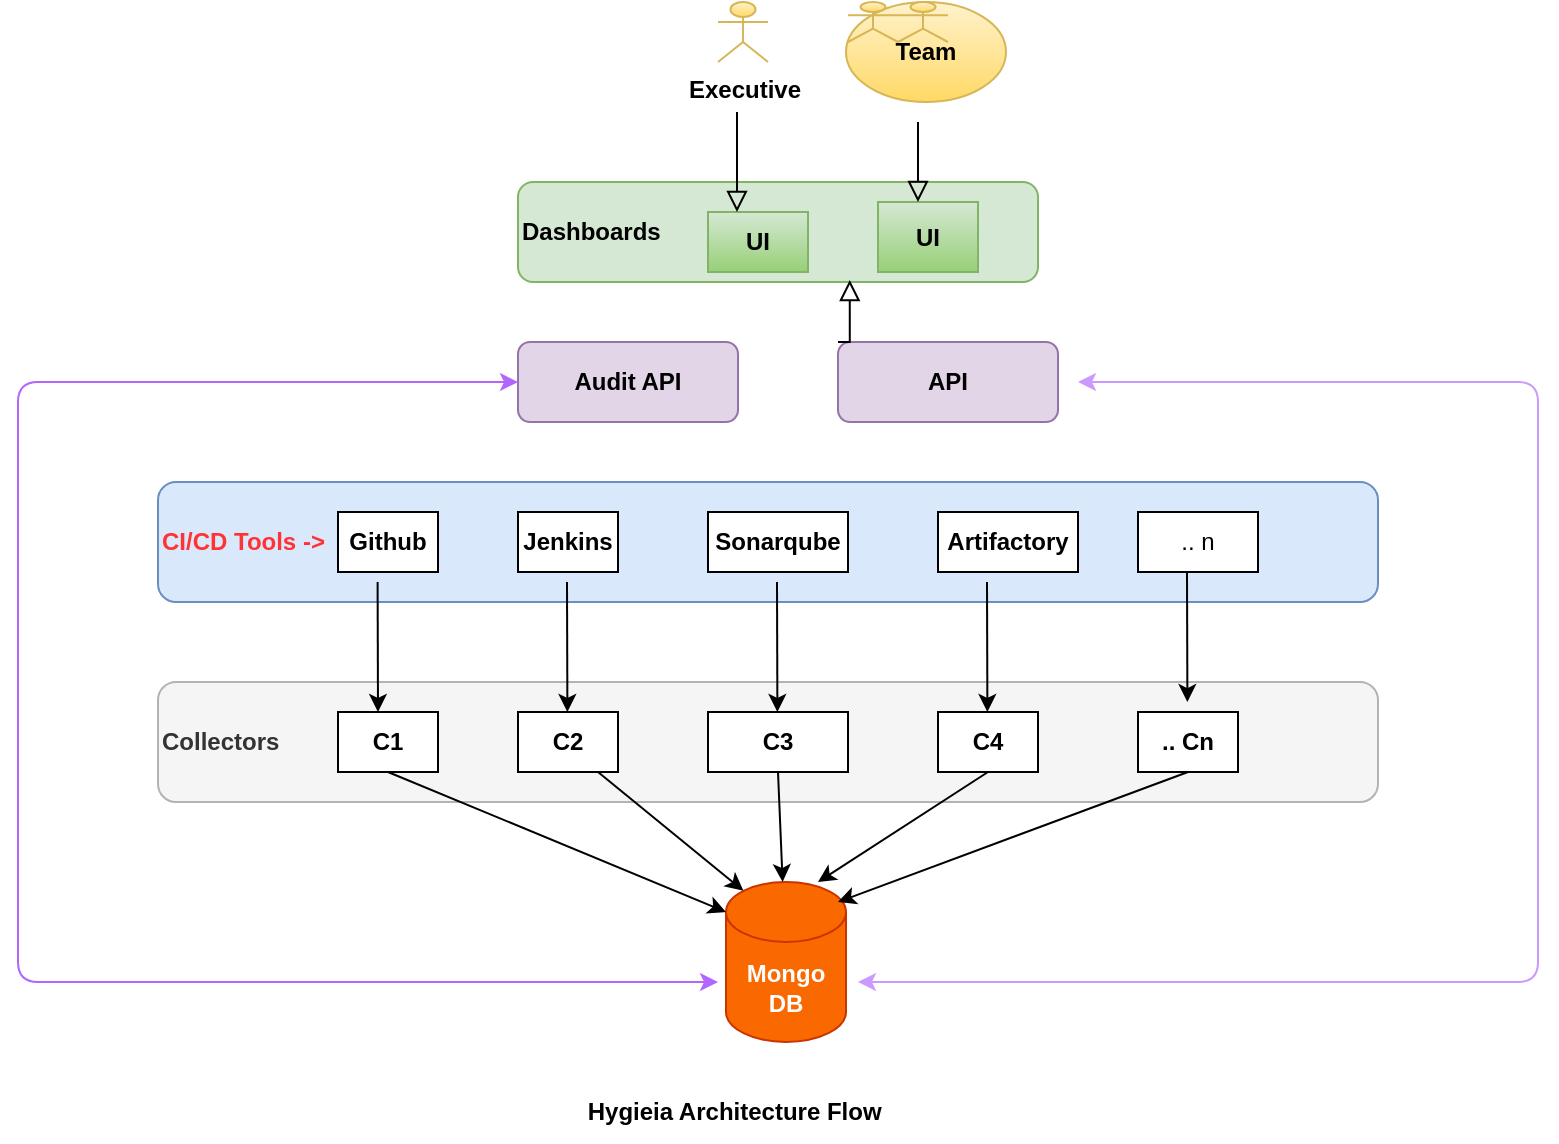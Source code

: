 <mxfile version="14.3.2" type="github">
  <diagram id="C5RBs43oDa-KdzZeNtuy" name="Page-1">
    <mxGraphModel dx="919" dy="614" grid="1" gridSize="10" guides="1" tooltips="1" connect="1" arrows="1" fold="1" page="1" pageScale="1" pageWidth="827" pageHeight="1169" math="0" shadow="0">
      <root>
        <mxCell id="WIyWlLk6GJQsqaUBKTNV-0" />
        <mxCell id="WIyWlLk6GJQsqaUBKTNV-1" parent="WIyWlLk6GJQsqaUBKTNV-0" />
        <mxCell id="VYM7CoJNfjb9k-UQckY3-0" value="Team" style="ellipse;whiteSpace=wrap;html=1;fontStyle=1;fillColor=#fff2cc;strokeColor=#d6b656;gradientColor=#ffd966;" vertex="1" parent="WIyWlLk6GJQsqaUBKTNV-1">
          <mxGeometry x="444" y="20" width="80" height="50" as="geometry" />
        </mxCell>
        <mxCell id="VYM7CoJNfjb9k-UQckY3-1" value="Dashboards" style="whiteSpace=wrap;html=1;rounded=1;shadow=0;strokeWidth=1;glass=0;fillColor=#d5e8d4;strokeColor=#82b366;fontStyle=1;align=left;" vertex="1" parent="WIyWlLk6GJQsqaUBKTNV-1">
          <mxGeometry x="280" y="110" width="260" height="50" as="geometry" />
        </mxCell>
        <mxCell id="VYM7CoJNfjb9k-UQckY3-3" value="&lt;b&gt;&lt;font color=&quot;#ff3333&quot;&gt;CI/CD Tools -&amp;gt;&lt;/font&gt;&lt;/b&gt;" style="whiteSpace=wrap;html=1;rounded=1;shadow=0;strokeWidth=1;glass=0;align=left;fillColor=#dae8fc;strokeColor=#6c8ebf;" vertex="1" parent="WIyWlLk6GJQsqaUBKTNV-1">
          <mxGeometry x="100" y="260" width="610" height="60" as="geometry" />
        </mxCell>
        <mxCell id="VYM7CoJNfjb9k-UQckY3-6" value="Github" style="rounded=0;whiteSpace=wrap;html=1;fontStyle=1" vertex="1" parent="WIyWlLk6GJQsqaUBKTNV-1">
          <mxGeometry x="190" y="275" width="50" height="30" as="geometry" />
        </mxCell>
        <mxCell id="VYM7CoJNfjb9k-UQckY3-7" value="Jenkins" style="rounded=0;whiteSpace=wrap;html=1;fontStyle=1" vertex="1" parent="WIyWlLk6GJQsqaUBKTNV-1">
          <mxGeometry x="280" y="275" width="50" height="30" as="geometry" />
        </mxCell>
        <mxCell id="VYM7CoJNfjb9k-UQckY3-8" value="Sonarqube" style="rounded=0;whiteSpace=wrap;html=1;fontStyle=1" vertex="1" parent="WIyWlLk6GJQsqaUBKTNV-1">
          <mxGeometry x="375" y="275" width="70" height="30" as="geometry" />
        </mxCell>
        <mxCell id="VYM7CoJNfjb9k-UQckY3-9" value="Artifactory" style="rounded=0;whiteSpace=wrap;html=1;fontStyle=1" vertex="1" parent="WIyWlLk6GJQsqaUBKTNV-1">
          <mxGeometry x="490" y="275" width="70" height="30" as="geometry" />
        </mxCell>
        <mxCell id="VYM7CoJNfjb9k-UQckY3-12" value=".. n" style="rounded=0;whiteSpace=wrap;html=1;" vertex="1" parent="WIyWlLk6GJQsqaUBKTNV-1">
          <mxGeometry x="590" y="275" width="60" height="30" as="geometry" />
        </mxCell>
        <mxCell id="VYM7CoJNfjb9k-UQckY3-21" value="&lt;b&gt;Collectors&lt;/b&gt;" style="whiteSpace=wrap;html=1;rounded=1;shadow=0;strokeWidth=1;glass=0;align=left;fillColor=#f5f5f5;fontColor=#333333;strokeColor=#B3B3B3;" vertex="1" parent="WIyWlLk6GJQsqaUBKTNV-1">
          <mxGeometry x="100" y="360" width="610" height="60" as="geometry" />
        </mxCell>
        <mxCell id="VYM7CoJNfjb9k-UQckY3-22" value="C1" style="rounded=0;whiteSpace=wrap;html=1;fontStyle=1" vertex="1" parent="WIyWlLk6GJQsqaUBKTNV-1">
          <mxGeometry x="190" y="375" width="50" height="30" as="geometry" />
        </mxCell>
        <mxCell id="VYM7CoJNfjb9k-UQckY3-23" value="C2" style="rounded=0;whiteSpace=wrap;html=1;fontStyle=1" vertex="1" parent="WIyWlLk6GJQsqaUBKTNV-1">
          <mxGeometry x="280" y="375" width="50" height="30" as="geometry" />
        </mxCell>
        <mxCell id="VYM7CoJNfjb9k-UQckY3-24" value="C3" style="rounded=0;whiteSpace=wrap;html=1;fontStyle=1" vertex="1" parent="WIyWlLk6GJQsqaUBKTNV-1">
          <mxGeometry x="375" y="375" width="70" height="30" as="geometry" />
        </mxCell>
        <mxCell id="VYM7CoJNfjb9k-UQckY3-25" value="C4" style="rounded=0;whiteSpace=wrap;html=1;fontStyle=1" vertex="1" parent="WIyWlLk6GJQsqaUBKTNV-1">
          <mxGeometry x="490" y="375" width="50" height="30" as="geometry" />
        </mxCell>
        <mxCell id="VYM7CoJNfjb9k-UQckY3-26" value=".. Cn" style="rounded=0;whiteSpace=wrap;html=1;fontStyle=1" vertex="1" parent="WIyWlLk6GJQsqaUBKTNV-1">
          <mxGeometry x="590" y="375" width="50" height="30" as="geometry" />
        </mxCell>
        <mxCell id="VYM7CoJNfjb9k-UQckY3-27" value="Mongo DB" style="shape=cylinder3;whiteSpace=wrap;html=1;boundedLbl=1;backgroundOutline=1;size=15;fillColor=#fa6800;strokeColor=#C73500;fontStyle=1;fontColor=#ffffff;" vertex="1" parent="WIyWlLk6GJQsqaUBKTNV-1">
          <mxGeometry x="384" y="460" width="60" height="80" as="geometry" />
        </mxCell>
        <mxCell id="VYM7CoJNfjb9k-UQckY3-33" value="" style="endArrow=classic;html=1;exitX=0.5;exitY=1;exitDx=0;exitDy=0;" edge="1" parent="WIyWlLk6GJQsqaUBKTNV-1" source="VYM7CoJNfjb9k-UQckY3-24" target="VYM7CoJNfjb9k-UQckY3-27">
          <mxGeometry width="50" height="50" relative="1" as="geometry">
            <mxPoint x="320" y="320" as="sourcePoint" />
            <mxPoint x="414" y="460" as="targetPoint" />
            <Array as="points" />
          </mxGeometry>
        </mxCell>
        <mxCell id="VYM7CoJNfjb9k-UQckY3-34" value="" style="endArrow=classic;html=1;exitX=0.5;exitY=1;exitDx=0;exitDy=0;entryX=0.145;entryY=0;entryDx=0;entryDy=4.35;entryPerimeter=0;" edge="1" parent="WIyWlLk6GJQsqaUBKTNV-1" target="VYM7CoJNfjb9k-UQckY3-27">
          <mxGeometry width="50" height="50" relative="1" as="geometry">
            <mxPoint x="320" y="405" as="sourcePoint" />
            <mxPoint x="322.316" y="460" as="targetPoint" />
            <Array as="points" />
          </mxGeometry>
        </mxCell>
        <mxCell id="VYM7CoJNfjb9k-UQckY3-35" value="" style="endArrow=classic;html=1;exitX=0.5;exitY=1;exitDx=0;exitDy=0;" edge="1" parent="WIyWlLk6GJQsqaUBKTNV-1" source="VYM7CoJNfjb9k-UQckY3-25">
          <mxGeometry width="50" height="50" relative="1" as="geometry">
            <mxPoint x="513.84" y="415" as="sourcePoint" />
            <mxPoint x="430" y="460" as="targetPoint" />
            <Array as="points" />
          </mxGeometry>
        </mxCell>
        <mxCell id="VYM7CoJNfjb9k-UQckY3-36" value="" style="endArrow=classic;html=1;exitX=0.5;exitY=1;exitDx=0;exitDy=0;entryX=0;entryY=0;entryDx=0;entryDy=15;entryPerimeter=0;" edge="1" parent="WIyWlLk6GJQsqaUBKTNV-1" source="VYM7CoJNfjb9k-UQckY3-22" target="VYM7CoJNfjb9k-UQckY3-27">
          <mxGeometry width="50" height="50" relative="1" as="geometry">
            <mxPoint x="213.84" y="420" as="sourcePoint" />
            <mxPoint x="216.156" y="475" as="targetPoint" />
            <Array as="points" />
          </mxGeometry>
        </mxCell>
        <mxCell id="VYM7CoJNfjb9k-UQckY3-37" value="" style="endArrow=classic;html=1;exitX=0.5;exitY=1;exitDx=0;exitDy=0;" edge="1" parent="WIyWlLk6GJQsqaUBKTNV-1" source="VYM7CoJNfjb9k-UQckY3-26">
          <mxGeometry width="50" height="50" relative="1" as="geometry">
            <mxPoint x="523.84" y="425" as="sourcePoint" />
            <mxPoint x="440" y="470" as="targetPoint" />
            <Array as="points" />
          </mxGeometry>
        </mxCell>
        <mxCell id="VYM7CoJNfjb9k-UQckY3-38" value="" style="endArrow=classic;html=1;exitX=0.18;exitY=0.833;exitDx=0;exitDy=0;exitPerimeter=0;" edge="1" parent="WIyWlLk6GJQsqaUBKTNV-1" source="VYM7CoJNfjb9k-UQckY3-3">
          <mxGeometry width="50" height="50" relative="1" as="geometry">
            <mxPoint x="160" y="425" as="sourcePoint" />
            <mxPoint x="210" y="375" as="targetPoint" />
          </mxGeometry>
        </mxCell>
        <mxCell id="VYM7CoJNfjb9k-UQckY3-39" value="" style="endArrow=classic;html=1;exitX=0.18;exitY=0.833;exitDx=0;exitDy=0;exitPerimeter=0;" edge="1" parent="WIyWlLk6GJQsqaUBKTNV-1">
          <mxGeometry width="50" height="50" relative="1" as="geometry">
            <mxPoint x="409.5" y="309.98" as="sourcePoint" />
            <mxPoint x="409.7" y="375" as="targetPoint" />
          </mxGeometry>
        </mxCell>
        <mxCell id="VYM7CoJNfjb9k-UQckY3-40" value="" style="endArrow=classic;html=1;exitX=0.18;exitY=0.833;exitDx=0;exitDy=0;exitPerimeter=0;" edge="1" parent="WIyWlLk6GJQsqaUBKTNV-1">
          <mxGeometry width="50" height="50" relative="1" as="geometry">
            <mxPoint x="514.5" y="309.98" as="sourcePoint" />
            <mxPoint x="514.7" y="375" as="targetPoint" />
          </mxGeometry>
        </mxCell>
        <mxCell id="VYM7CoJNfjb9k-UQckY3-41" value="" style="endArrow=classic;html=1;exitX=0.18;exitY=0.833;exitDx=0;exitDy=0;exitPerimeter=0;" edge="1" parent="WIyWlLk6GJQsqaUBKTNV-1">
          <mxGeometry width="50" height="50" relative="1" as="geometry">
            <mxPoint x="614.5" y="305" as="sourcePoint" />
            <mxPoint x="614.7" y="370.02" as="targetPoint" />
          </mxGeometry>
        </mxCell>
        <mxCell id="VYM7CoJNfjb9k-UQckY3-42" value="" style="endArrow=classic;html=1;exitX=0.18;exitY=0.833;exitDx=0;exitDy=0;exitPerimeter=0;" edge="1" parent="WIyWlLk6GJQsqaUBKTNV-1">
          <mxGeometry width="50" height="50" relative="1" as="geometry">
            <mxPoint x="304.5" y="309.98" as="sourcePoint" />
            <mxPoint x="304.7" y="375" as="targetPoint" />
          </mxGeometry>
        </mxCell>
        <mxCell id="VYM7CoJNfjb9k-UQckY3-43" value="Audit API" style="whiteSpace=wrap;html=1;rounded=1;shadow=0;strokeWidth=1;glass=0;fillColor=#e1d5e7;strokeColor=#9673a6;fontStyle=1" vertex="1" parent="WIyWlLk6GJQsqaUBKTNV-1">
          <mxGeometry x="280" y="190" width="110" height="40" as="geometry" />
        </mxCell>
        <mxCell id="VYM7CoJNfjb9k-UQckY3-44" value="API" style="whiteSpace=wrap;html=1;rounded=1;shadow=0;strokeWidth=1;glass=0;fillColor=#e1d5e7;strokeColor=#9673a6;fontStyle=1" vertex="1" parent="WIyWlLk6GJQsqaUBKTNV-1">
          <mxGeometry x="440" y="190" width="110" height="40" as="geometry" />
        </mxCell>
        <mxCell id="VYM7CoJNfjb9k-UQckY3-45" value="" style="endArrow=classic;startArrow=classic;html=1;entryX=0;entryY=0.5;entryDx=0;entryDy=0;strokeColor=#B266FF;" edge="1" parent="WIyWlLk6GJQsqaUBKTNV-1" target="VYM7CoJNfjb9k-UQckY3-43">
          <mxGeometry width="50" height="50" relative="1" as="geometry">
            <mxPoint x="380" y="510" as="sourcePoint" />
            <mxPoint x="370" y="170" as="targetPoint" />
            <Array as="points">
              <mxPoint x="30" y="510" />
              <mxPoint x="30" y="210" />
            </Array>
          </mxGeometry>
        </mxCell>
        <mxCell id="VYM7CoJNfjb9k-UQckY3-46" value="" style="endArrow=classic;startArrow=classic;html=1;strokeColor=#CC99FF;" edge="1" parent="WIyWlLk6GJQsqaUBKTNV-1">
          <mxGeometry width="50" height="50" relative="1" as="geometry">
            <mxPoint x="450" y="510" as="sourcePoint" />
            <mxPoint x="560" y="210" as="targetPoint" />
            <Array as="points">
              <mxPoint x="790" y="510" />
              <mxPoint x="790" y="210" />
            </Array>
          </mxGeometry>
        </mxCell>
        <mxCell id="VYM7CoJNfjb9k-UQckY3-47" value="" style="rounded=0;html=1;jettySize=auto;orthogonalLoop=1;fontSize=11;endArrow=block;endFill=0;endSize=8;strokeWidth=1;shadow=0;labelBackgroundColor=none;edgeStyle=orthogonalEdgeStyle;exitX=0;exitY=0;exitDx=0;exitDy=0;entryX=0.638;entryY=0.98;entryDx=0;entryDy=0;entryPerimeter=0;" edge="1" parent="WIyWlLk6GJQsqaUBKTNV-1" source="VYM7CoJNfjb9k-UQckY3-44" target="VYM7CoJNfjb9k-UQckY3-1">
          <mxGeometry relative="1" as="geometry">
            <mxPoint x="394.5" y="80" as="sourcePoint" />
            <mxPoint x="521" y="160" as="targetPoint" />
          </mxGeometry>
        </mxCell>
        <mxCell id="VYM7CoJNfjb9k-UQckY3-51" value="Hygieia Architecture Flow&amp;nbsp;" style="text;html=1;strokeColor=none;fillColor=none;align=center;verticalAlign=middle;whiteSpace=wrap;rounded=0;fontStyle=1" vertex="1" parent="WIyWlLk6GJQsqaUBKTNV-1">
          <mxGeometry x="250" y="560" width="280" height="30" as="geometry" />
        </mxCell>
        <mxCell id="VYM7CoJNfjb9k-UQckY3-53" value="Executive" style="shape=umlActor;verticalLabelPosition=bottom;verticalAlign=top;html=1;outlineConnect=0;strokeColor=#d6b656;gradientColor=#ffd966;fillColor=#fff2cc;fontStyle=1" vertex="1" parent="WIyWlLk6GJQsqaUBKTNV-1">
          <mxGeometry x="380" y="20" width="25" height="30" as="geometry" />
        </mxCell>
        <mxCell id="VYM7CoJNfjb9k-UQckY3-60" value="UI" style="rounded=0;whiteSpace=wrap;html=1;fontStyle=1;gradientColor=#97d077;fillColor=#d5e8d4;strokeColor=#82b366;" vertex="1" parent="WIyWlLk6GJQsqaUBKTNV-1">
          <mxGeometry x="375" y="125" width="50" height="30" as="geometry" />
        </mxCell>
        <mxCell id="VYM7CoJNfjb9k-UQckY3-61" value="UI" style="rounded=0;whiteSpace=wrap;html=1;fontStyle=1;gradientColor=#97d077;fillColor=#d5e8d4;strokeColor=#82b366;" vertex="1" parent="WIyWlLk6GJQsqaUBKTNV-1">
          <mxGeometry x="460" y="120" width="50" height="35" as="geometry" />
        </mxCell>
        <mxCell id="WIyWlLk6GJQsqaUBKTNV-2" value="" style="rounded=0;html=1;jettySize=auto;orthogonalLoop=1;fontSize=11;endArrow=block;endFill=0;endSize=8;strokeWidth=1;shadow=0;labelBackgroundColor=none;edgeStyle=orthogonalEdgeStyle;" parent="WIyWlLk6GJQsqaUBKTNV-1" edge="1">
          <mxGeometry relative="1" as="geometry">
            <mxPoint x="389.5" y="75" as="sourcePoint" />
            <mxPoint x="389.5" y="125" as="targetPoint" />
            <Array as="points">
              <mxPoint x="390" y="80" />
              <mxPoint x="390" y="80" />
            </Array>
          </mxGeometry>
        </mxCell>
        <mxCell id="VYM7CoJNfjb9k-UQckY3-59" value="" style="rounded=0;html=1;jettySize=auto;orthogonalLoop=1;fontSize=11;endArrow=block;endFill=0;endSize=8;strokeWidth=1;shadow=0;labelBackgroundColor=none;edgeStyle=orthogonalEdgeStyle;" edge="1" parent="WIyWlLk6GJQsqaUBKTNV-1">
          <mxGeometry relative="1" as="geometry">
            <mxPoint x="480" y="80" as="sourcePoint" />
            <mxPoint x="480" y="120" as="targetPoint" />
            <Array as="points">
              <mxPoint x="480" y="120" />
              <mxPoint x="480" y="120" />
            </Array>
          </mxGeometry>
        </mxCell>
        <mxCell id="VYM7CoJNfjb9k-UQckY3-63" value="" style="shape=umlActor;verticalLabelPosition=bottom;verticalAlign=top;html=1;outlineConnect=0;strokeColor=#d6b656;gradientColor=#ffd966;fillColor=#fff2cc;fontStyle=1" vertex="1" parent="WIyWlLk6GJQsqaUBKTNV-1">
          <mxGeometry x="445" y="20" width="25" height="20" as="geometry" />
        </mxCell>
        <mxCell id="VYM7CoJNfjb9k-UQckY3-64" value="" style="shape=umlActor;verticalLabelPosition=bottom;verticalAlign=top;html=1;outlineConnect=0;strokeColor=#d6b656;gradientColor=#ffd966;fillColor=#fff2cc;fontStyle=1" vertex="1" parent="WIyWlLk6GJQsqaUBKTNV-1">
          <mxGeometry x="470" y="20" width="25" height="20" as="geometry" />
        </mxCell>
      </root>
    </mxGraphModel>
  </diagram>
</mxfile>
